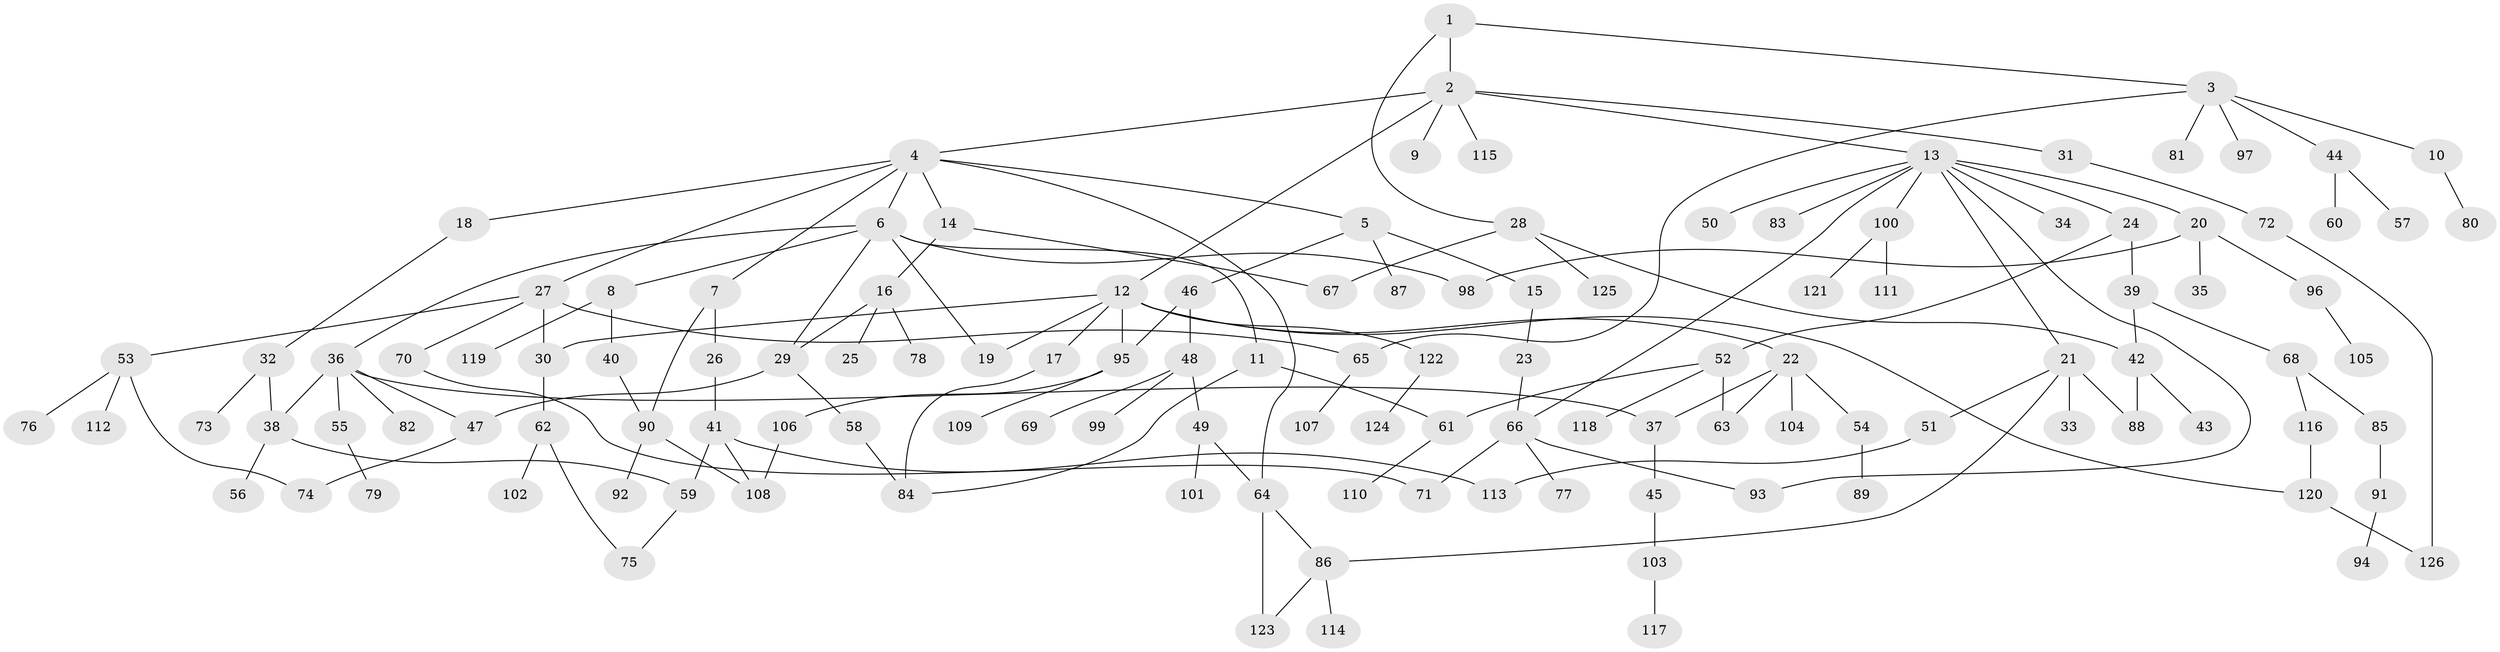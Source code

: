 // Generated by graph-tools (version 1.1) at 2025/49/03/09/25 03:49:16]
// undirected, 126 vertices, 156 edges
graph export_dot {
graph [start="1"]
  node [color=gray90,style=filled];
  1;
  2;
  3;
  4;
  5;
  6;
  7;
  8;
  9;
  10;
  11;
  12;
  13;
  14;
  15;
  16;
  17;
  18;
  19;
  20;
  21;
  22;
  23;
  24;
  25;
  26;
  27;
  28;
  29;
  30;
  31;
  32;
  33;
  34;
  35;
  36;
  37;
  38;
  39;
  40;
  41;
  42;
  43;
  44;
  45;
  46;
  47;
  48;
  49;
  50;
  51;
  52;
  53;
  54;
  55;
  56;
  57;
  58;
  59;
  60;
  61;
  62;
  63;
  64;
  65;
  66;
  67;
  68;
  69;
  70;
  71;
  72;
  73;
  74;
  75;
  76;
  77;
  78;
  79;
  80;
  81;
  82;
  83;
  84;
  85;
  86;
  87;
  88;
  89;
  90;
  91;
  92;
  93;
  94;
  95;
  96;
  97;
  98;
  99;
  100;
  101;
  102;
  103;
  104;
  105;
  106;
  107;
  108;
  109;
  110;
  111;
  112;
  113;
  114;
  115;
  116;
  117;
  118;
  119;
  120;
  121;
  122;
  123;
  124;
  125;
  126;
  1 -- 2;
  1 -- 3;
  1 -- 28;
  2 -- 4;
  2 -- 9;
  2 -- 12;
  2 -- 13;
  2 -- 31;
  2 -- 115;
  3 -- 10;
  3 -- 44;
  3 -- 65;
  3 -- 81;
  3 -- 97;
  4 -- 5;
  4 -- 6;
  4 -- 7;
  4 -- 14;
  4 -- 18;
  4 -- 27;
  4 -- 64;
  5 -- 15;
  5 -- 46;
  5 -- 87;
  6 -- 8;
  6 -- 11;
  6 -- 19;
  6 -- 36;
  6 -- 98;
  6 -- 29;
  7 -- 26;
  7 -- 90;
  8 -- 40;
  8 -- 119;
  10 -- 80;
  11 -- 61;
  11 -- 84;
  12 -- 17;
  12 -- 22;
  12 -- 122;
  12 -- 120;
  12 -- 19;
  12 -- 95;
  12 -- 30;
  13 -- 20;
  13 -- 21;
  13 -- 24;
  13 -- 34;
  13 -- 50;
  13 -- 83;
  13 -- 100;
  13 -- 93;
  13 -- 66;
  14 -- 16;
  14 -- 67;
  15 -- 23;
  16 -- 25;
  16 -- 29;
  16 -- 78;
  17 -- 84;
  18 -- 32;
  20 -- 35;
  20 -- 96;
  20 -- 98;
  21 -- 33;
  21 -- 51;
  21 -- 88;
  21 -- 86;
  22 -- 37;
  22 -- 54;
  22 -- 104;
  22 -- 63;
  23 -- 66;
  24 -- 39;
  24 -- 52;
  26 -- 41;
  27 -- 30;
  27 -- 53;
  27 -- 70;
  27 -- 65;
  28 -- 42;
  28 -- 125;
  28 -- 67;
  29 -- 47;
  29 -- 58;
  30 -- 62;
  31 -- 72;
  32 -- 73;
  32 -- 38;
  36 -- 38;
  36 -- 55;
  36 -- 82;
  36 -- 37;
  36 -- 47;
  37 -- 45;
  38 -- 56;
  38 -- 59;
  39 -- 68;
  39 -- 42;
  40 -- 90;
  41 -- 113;
  41 -- 59;
  41 -- 108;
  42 -- 43;
  42 -- 88;
  44 -- 57;
  44 -- 60;
  45 -- 103;
  46 -- 48;
  46 -- 95;
  47 -- 74;
  48 -- 49;
  48 -- 69;
  48 -- 99;
  49 -- 64;
  49 -- 101;
  51 -- 113;
  52 -- 63;
  52 -- 118;
  52 -- 61;
  53 -- 76;
  53 -- 112;
  53 -- 74;
  54 -- 89;
  55 -- 79;
  58 -- 84;
  59 -- 75;
  61 -- 110;
  62 -- 102;
  62 -- 75;
  64 -- 86;
  64 -- 123;
  65 -- 107;
  66 -- 71;
  66 -- 77;
  66 -- 93;
  68 -- 85;
  68 -- 116;
  70 -- 71;
  72 -- 126;
  85 -- 91;
  86 -- 114;
  86 -- 123;
  90 -- 92;
  90 -- 108;
  91 -- 94;
  95 -- 106;
  95 -- 109;
  96 -- 105;
  100 -- 111;
  100 -- 121;
  103 -- 117;
  106 -- 108;
  116 -- 120;
  120 -- 126;
  122 -- 124;
}
